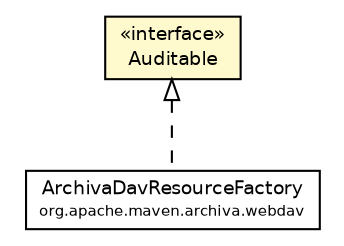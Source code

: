 #!/usr/local/bin/dot
#
# Class diagram 
# Generated by UmlGraph version 4.6 (http://www.spinellis.gr/sw/umlgraph)
#

digraph G {
	edge [fontname="Helvetica",fontsize=10,labelfontname="Helvetica",labelfontsize=10];
	node [fontname="Helvetica",fontsize=10,shape=plaintext];
	// org.apache.maven.archiva.repository.audit.Auditable
	c56400 [label=<<table border="0" cellborder="1" cellspacing="0" cellpadding="2" port="p" bgcolor="lemonChiffon" href="./Auditable.html">
		<tr><td><table border="0" cellspacing="0" cellpadding="1">
			<tr><td> &laquo;interface&raquo; </td></tr>
			<tr><td> Auditable </td></tr>
		</table></td></tr>
		</table>>, fontname="Helvetica", fontcolor="black", fontsize=9.0];
	// org.apache.maven.archiva.webdav.ArchivaDavResourceFactory
	c56668 [label=<<table border="0" cellborder="1" cellspacing="0" cellpadding="2" port="p" href="../../webdav/ArchivaDavResourceFactory.html">
		<tr><td><table border="0" cellspacing="0" cellpadding="1">
			<tr><td> ArchivaDavResourceFactory </td></tr>
			<tr><td><font point-size="7.0"> org.apache.maven.archiva.webdav </font></td></tr>
		</table></td></tr>
		</table>>, fontname="Helvetica", fontcolor="black", fontsize=9.0];
	//org.apache.maven.archiva.webdav.ArchivaDavResourceFactory implements org.apache.maven.archiva.repository.audit.Auditable
	c56400:p -> c56668:p [dir=back,arrowtail=empty,style=dashed];
}

